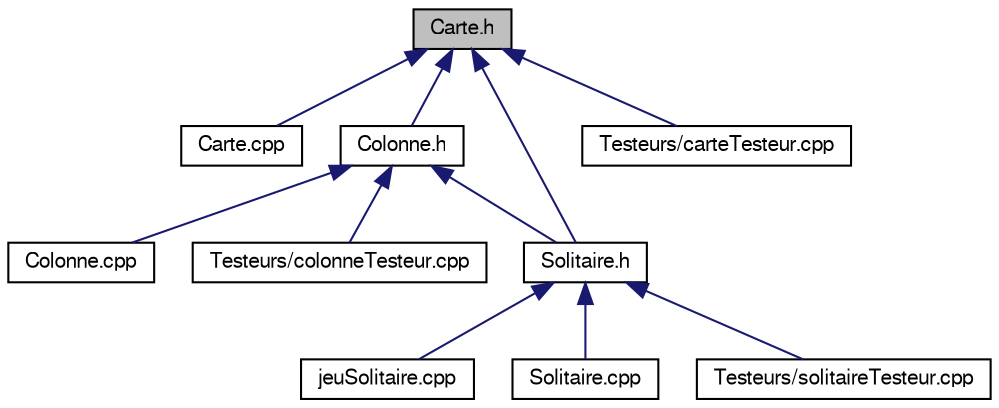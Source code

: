 digraph G
{
  edge [fontname="FreeSans",fontsize="10",labelfontname="FreeSans",labelfontsize="10"];
  node [fontname="FreeSans",fontsize="10",shape=record];
  Node1 [label="Carte.h",height=0.2,width=0.4,color="black", fillcolor="grey75", style="filled" fontcolor="black"];
  Node1 -> Node2 [dir="back",color="midnightblue",fontsize="10",style="solid",fontname="FreeSans"];
  Node2 [label="Carte.cpp",height=0.2,width=0.4,color="black", fillcolor="white", style="filled",URL="$_carte_8cpp.html"];
  Node1 -> Node3 [dir="back",color="midnightblue",fontsize="10",style="solid",fontname="FreeSans"];
  Node3 [label="Colonne.h",height=0.2,width=0.4,color="black", fillcolor="white", style="filled",URL="$_colonne_8h.html",tooltip="Classe dÃ©finissant une colonne de carte."];
  Node3 -> Node4 [dir="back",color="midnightblue",fontsize="10",style="solid",fontname="FreeSans"];
  Node4 [label="Colonne.cpp",height=0.2,width=0.4,color="black", fillcolor="white", style="filled",URL="$_colonne_8cpp.html"];
  Node3 -> Node5 [dir="back",color="midnightblue",fontsize="10",style="solid",fontname="FreeSans"];
  Node5 [label="Solitaire.h",height=0.2,width=0.4,color="black", fillcolor="white", style="filled",URL="$_solitaire_8h.html",tooltip="Classe contenant la logique du jeu solitaire."];
  Node5 -> Node6 [dir="back",color="midnightblue",fontsize="10",style="solid",fontname="FreeSans"];
  Node6 [label="jeuSolitaire.cpp",height=0.2,width=0.4,color="black", fillcolor="white", style="filled",URL="$jeu_solitaire_8cpp.html"];
  Node5 -> Node7 [dir="back",color="midnightblue",fontsize="10",style="solid",fontname="FreeSans"];
  Node7 [label="Solitaire.cpp",height=0.2,width=0.4,color="black", fillcolor="white", style="filled",URL="$_solitaire_8cpp.html"];
  Node5 -> Node8 [dir="back",color="midnightblue",fontsize="10",style="solid",fontname="FreeSans"];
  Node8 [label="Testeurs/solitaireTesteur.cpp",height=0.2,width=0.4,color="black", fillcolor="white", style="filled",URL="$solitaire_testeur_8cpp.html"];
  Node3 -> Node9 [dir="back",color="midnightblue",fontsize="10",style="solid",fontname="FreeSans"];
  Node9 [label="Testeurs/colonneTesteur.cpp",height=0.2,width=0.4,color="black", fillcolor="white", style="filled",URL="$colonne_testeur_8cpp.html"];
  Node1 -> Node5 [dir="back",color="midnightblue",fontsize="10",style="solid",fontname="FreeSans"];
  Node1 -> Node10 [dir="back",color="midnightblue",fontsize="10",style="solid",fontname="FreeSans"];
  Node10 [label="Testeurs/carteTesteur.cpp",height=0.2,width=0.4,color="black", fillcolor="white", style="filled",URL="$carte_testeur_8cpp.html"];
}
